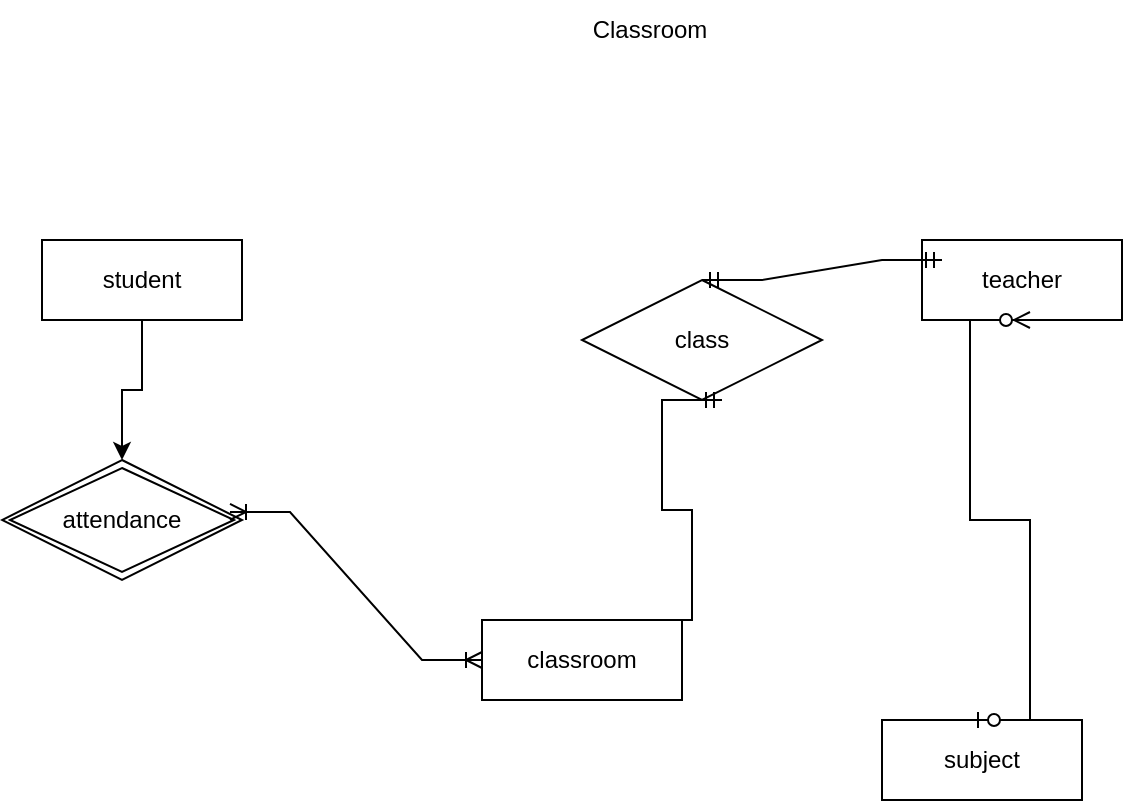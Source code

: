 <mxfile version="21.4.0" type="device">
  <diagram name="Page-1" id="fhH5VAcTHW0J1ZRsMkbE">
    <mxGraphModel dx="1562" dy="783" grid="1" gridSize="10" guides="1" tooltips="1" connect="1" arrows="1" fold="1" page="1" pageScale="1" pageWidth="827" pageHeight="1169" math="0" shadow="0">
      <root>
        <mxCell id="0" />
        <mxCell id="1" parent="0" />
        <mxCell id="d0j0zS9lG8RMwMocyVwR-1" value="Classroom" style="text;html=1;strokeColor=none;fillColor=none;align=center;verticalAlign=middle;whiteSpace=wrap;rounded=0;" vertex="1" parent="1">
          <mxGeometry x="354" y="40" width="60" height="30" as="geometry" />
        </mxCell>
        <mxCell id="d0j0zS9lG8RMwMocyVwR-8" style="edgeStyle=orthogonalEdgeStyle;rounded=0;orthogonalLoop=1;jettySize=auto;html=1;exitX=0.5;exitY=1;exitDx=0;exitDy=0;entryX=0.5;entryY=0;entryDx=0;entryDy=0;" edge="1" parent="1" source="d0j0zS9lG8RMwMocyVwR-2" target="d0j0zS9lG8RMwMocyVwR-6">
          <mxGeometry relative="1" as="geometry" />
        </mxCell>
        <mxCell id="d0j0zS9lG8RMwMocyVwR-2" value="student" style="whiteSpace=wrap;html=1;align=center;" vertex="1" parent="1">
          <mxGeometry x="80" y="160" width="100" height="40" as="geometry" />
        </mxCell>
        <mxCell id="d0j0zS9lG8RMwMocyVwR-3" value="teacher" style="whiteSpace=wrap;html=1;align=center;" vertex="1" parent="1">
          <mxGeometry x="520" y="160" width="100" height="40" as="geometry" />
        </mxCell>
        <mxCell id="d0j0zS9lG8RMwMocyVwR-4" value="classroom" style="whiteSpace=wrap;html=1;align=center;" vertex="1" parent="1">
          <mxGeometry x="300" y="350" width="100" height="40" as="geometry" />
        </mxCell>
        <mxCell id="d0j0zS9lG8RMwMocyVwR-5" value="subject" style="whiteSpace=wrap;html=1;align=center;" vertex="1" parent="1">
          <mxGeometry x="500" y="400" width="100" height="40" as="geometry" />
        </mxCell>
        <mxCell id="d0j0zS9lG8RMwMocyVwR-6" value="attendance" style="shape=rhombus;double=1;perimeter=rhombusPerimeter;whiteSpace=wrap;html=1;align=center;" vertex="1" parent="1">
          <mxGeometry x="60" y="270" width="120" height="60" as="geometry" />
        </mxCell>
        <mxCell id="d0j0zS9lG8RMwMocyVwR-9" value="" style="edgeStyle=entityRelationEdgeStyle;fontSize=12;html=1;endArrow=ERoneToMany;startArrow=ERoneToMany;rounded=0;entryX=0;entryY=0.5;entryDx=0;entryDy=0;exitX=0.95;exitY=0.433;exitDx=0;exitDy=0;exitPerimeter=0;" edge="1" parent="1" source="d0j0zS9lG8RMwMocyVwR-6" target="d0j0zS9lG8RMwMocyVwR-4">
          <mxGeometry width="100" height="100" relative="1" as="geometry">
            <mxPoint x="170" y="490" as="sourcePoint" />
            <mxPoint x="270" y="390" as="targetPoint" />
          </mxGeometry>
        </mxCell>
        <mxCell id="d0j0zS9lG8RMwMocyVwR-10" value="" style="edgeStyle=entityRelationEdgeStyle;fontSize=12;html=1;endArrow=ERzeroToMany;startArrow=ERzeroToOne;rounded=0;exitX=0.44;exitY=0;exitDx=0;exitDy=0;exitPerimeter=0;" edge="1" parent="1" source="d0j0zS9lG8RMwMocyVwR-5">
          <mxGeometry width="100" height="100" relative="1" as="geometry">
            <mxPoint x="500" y="300" as="sourcePoint" />
            <mxPoint x="574" y="200" as="targetPoint" />
          </mxGeometry>
        </mxCell>
        <mxCell id="d0j0zS9lG8RMwMocyVwR-11" value="class" style="shape=rhombus;perimeter=rhombusPerimeter;whiteSpace=wrap;html=1;align=center;" vertex="1" parent="1">
          <mxGeometry x="350" y="180" width="120" height="60" as="geometry" />
        </mxCell>
        <mxCell id="d0j0zS9lG8RMwMocyVwR-12" value="" style="edgeStyle=entityRelationEdgeStyle;fontSize=12;html=1;endArrow=ERmandOne;startArrow=ERmandOne;rounded=0;exitX=0.5;exitY=0;exitDx=0;exitDy=0;" edge="1" parent="1" source="d0j0zS9lG8RMwMocyVwR-11">
          <mxGeometry width="100" height="100" relative="1" as="geometry">
            <mxPoint x="430" y="270" as="sourcePoint" />
            <mxPoint x="530" y="170" as="targetPoint" />
          </mxGeometry>
        </mxCell>
        <mxCell id="d0j0zS9lG8RMwMocyVwR-13" value="" style="edgeStyle=entityRelationEdgeStyle;fontSize=12;html=1;endArrow=ERmandOne;rounded=0;exitX=0.75;exitY=0;exitDx=0;exitDy=0;" edge="1" parent="1" source="d0j0zS9lG8RMwMocyVwR-4">
          <mxGeometry width="100" height="100" relative="1" as="geometry">
            <mxPoint x="320" y="340" as="sourcePoint" />
            <mxPoint x="420" y="240" as="targetPoint" />
          </mxGeometry>
        </mxCell>
      </root>
    </mxGraphModel>
  </diagram>
</mxfile>
